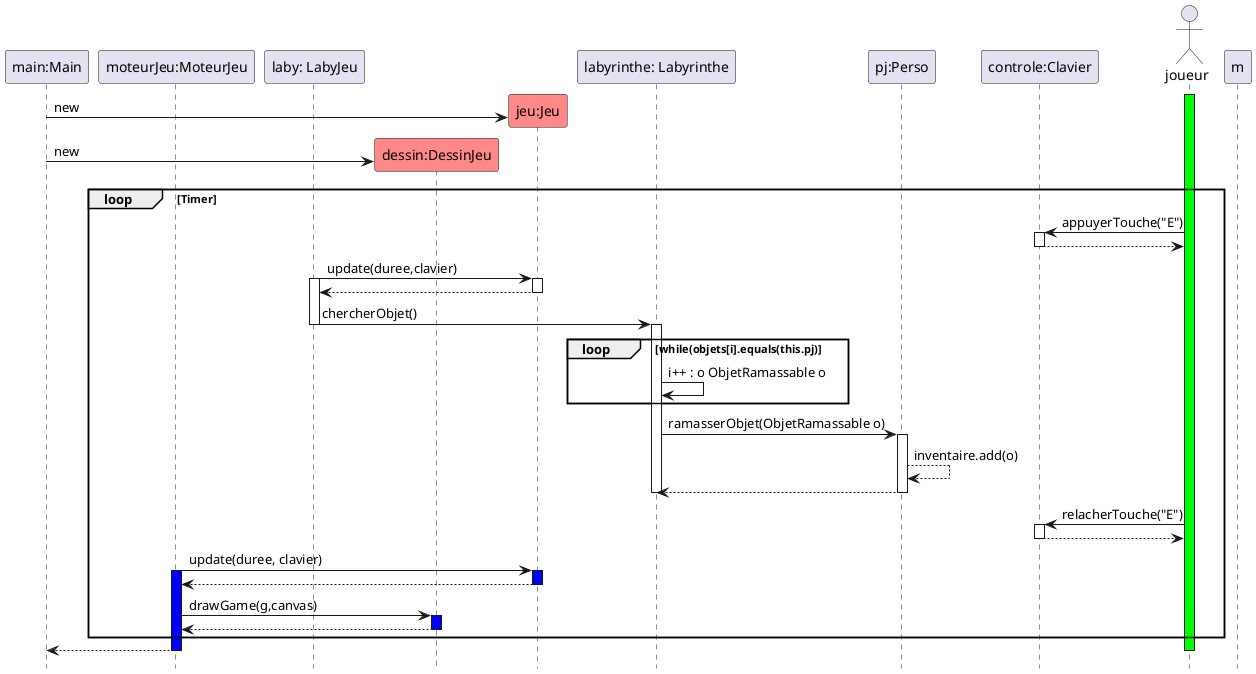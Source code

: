 @startuml
hide footbox

participant "main:Main" as main
participant "moteurJeu:MoteurJeu" as moteurJeu
participant "laby: LabyJeu" as l
participant "dessin:DessinJeu" as r #FF8888
participant "jeu:Jeu" as game #FF8888
participant "labyrinthe: Labyrinthe" as lab
participant "pj:Perso" as p
participant "controle:Clavier" as c
actor "joueur" as j

activate j #00FF00

create game
main-> game : new
create r
main-> r :new

loop Timer
j -> c : appuyerTouche("E")
activate c
c --> j
deactivate c


l -> game : update(duree,clavier)
activate l
activate game
game --> l
deactivate game

l -> lab : chercherObjet()
deactivate l
activate lab
loop while(objets[i].equals(this.pj)
lab -> lab : i++ : o ObjetRamassable o
end

lab -> p : ramasserObjet(ObjetRamassable o)
activate p
p --> p : inventaire.add(o)
p --> lab
deactivate p
deactivate lab


j -> c : relacherTouche("E")
activate c
c --> j
deactivate c


moteurJeu -> game : update(duree, clavier)
activate moteurJeu #0000FF
activate game #0000FF

moteurJeu <-- game
deactivate game

moteurJeu -> r : drawGame(g,canvas)
activate r #0000FF

moteurJeu <-- r
deactivate r

end

main<-- moteurJeu
deactivate moteurJeu
deactivate c
deactivate l
deactivate m
deactivate j

@enduml